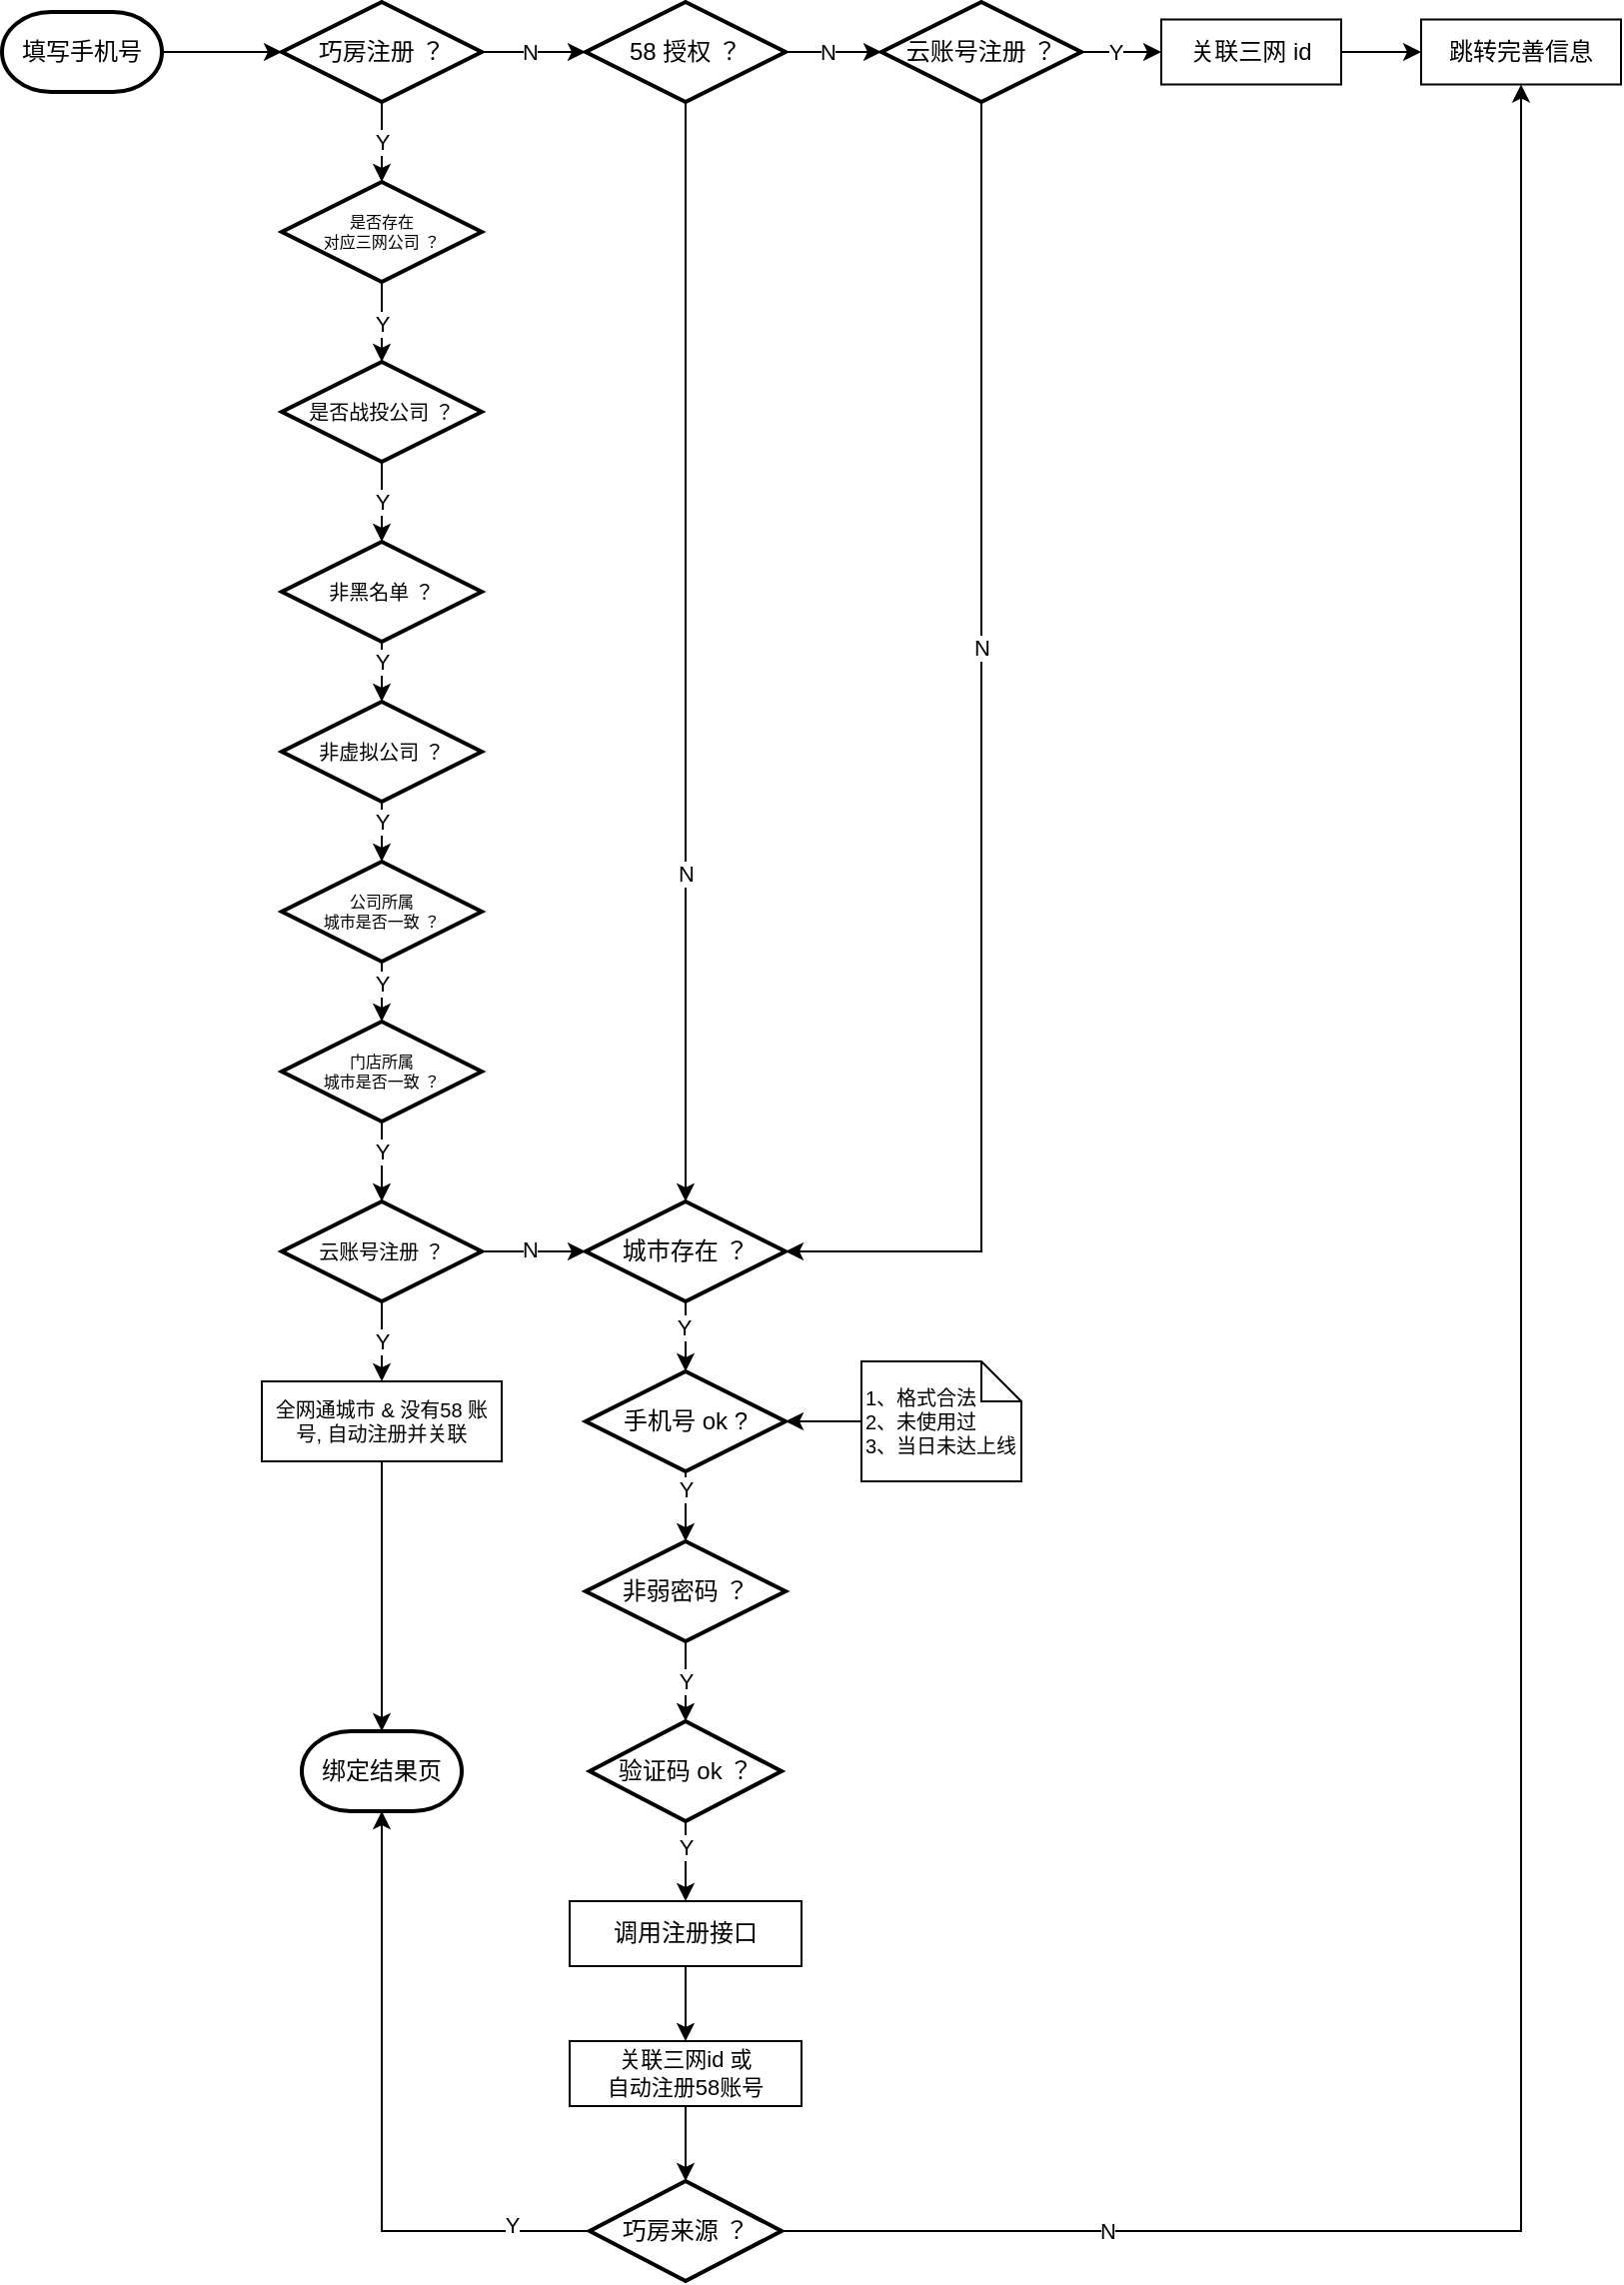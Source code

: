 <mxfile version="21.6.8" type="github">
  <diagram name="第 1 页" id="mxg2_MV8SL3HYpg_Iof4">
    <mxGraphModel dx="867" dy="626" grid="1" gridSize="10" guides="1" tooltips="1" connect="1" arrows="1" fold="1" page="1" pageScale="1" pageWidth="827" pageHeight="1169" math="0" shadow="0">
      <root>
        <mxCell id="0" />
        <mxCell id="1" parent="0" />
        <mxCell id="vc-uLmDQuaaOf_mBzw23-6" style="edgeStyle=orthogonalEdgeStyle;rounded=0;orthogonalLoop=1;jettySize=auto;html=1;entryX=0;entryY=0.5;entryDx=0;entryDy=0;entryPerimeter=0;" edge="1" parent="1" source="vc-uLmDQuaaOf_mBzw23-3" target="vc-uLmDQuaaOf_mBzw23-5">
          <mxGeometry relative="1" as="geometry" />
        </mxCell>
        <mxCell id="vc-uLmDQuaaOf_mBzw23-3" value="填写手机号" style="strokeWidth=2;html=1;shape=mxgraph.flowchart.terminator;whiteSpace=wrap;" vertex="1" parent="1">
          <mxGeometry x="10" y="15" width="80" height="40" as="geometry" />
        </mxCell>
        <mxCell id="vc-uLmDQuaaOf_mBzw23-8" style="edgeStyle=orthogonalEdgeStyle;rounded=0;orthogonalLoop=1;jettySize=auto;html=1;entryX=0;entryY=0.5;entryDx=0;entryDy=0;entryPerimeter=0;" edge="1" parent="1" source="vc-uLmDQuaaOf_mBzw23-5" target="vc-uLmDQuaaOf_mBzw23-7">
          <mxGeometry relative="1" as="geometry" />
        </mxCell>
        <mxCell id="vc-uLmDQuaaOf_mBzw23-78" value="N" style="edgeLabel;html=1;align=center;verticalAlign=middle;resizable=0;points=[];" vertex="1" connectable="0" parent="vc-uLmDQuaaOf_mBzw23-8">
          <mxGeometry x="-0.086" y="3" relative="1" as="geometry">
            <mxPoint y="3" as="offset" />
          </mxGeometry>
        </mxCell>
        <mxCell id="vc-uLmDQuaaOf_mBzw23-10" style="edgeStyle=orthogonalEdgeStyle;rounded=0;orthogonalLoop=1;jettySize=auto;html=1;" edge="1" parent="1" source="vc-uLmDQuaaOf_mBzw23-5" target="vc-uLmDQuaaOf_mBzw23-9">
          <mxGeometry relative="1" as="geometry" />
        </mxCell>
        <mxCell id="vc-uLmDQuaaOf_mBzw23-11" value="Y" style="edgeLabel;html=1;align=center;verticalAlign=middle;resizable=0;points=[];" vertex="1" connectable="0" parent="vc-uLmDQuaaOf_mBzw23-10">
          <mxGeometry x="-0.294" relative="1" as="geometry">
            <mxPoint y="6" as="offset" />
          </mxGeometry>
        </mxCell>
        <mxCell id="vc-uLmDQuaaOf_mBzw23-5" value="巧房注册 ？" style="strokeWidth=2;html=1;shape=mxgraph.flowchart.decision;whiteSpace=wrap;" vertex="1" parent="1">
          <mxGeometry x="150" y="10" width="100" height="50" as="geometry" />
        </mxCell>
        <mxCell id="vc-uLmDQuaaOf_mBzw23-50" style="edgeStyle=orthogonalEdgeStyle;rounded=0;orthogonalLoop=1;jettySize=auto;html=1;entryX=0;entryY=0.5;entryDx=0;entryDy=0;entryPerimeter=0;" edge="1" parent="1" source="vc-uLmDQuaaOf_mBzw23-7" target="vc-uLmDQuaaOf_mBzw23-34">
          <mxGeometry relative="1" as="geometry" />
        </mxCell>
        <mxCell id="vc-uLmDQuaaOf_mBzw23-79" value="N" style="edgeLabel;html=1;align=center;verticalAlign=middle;resizable=0;points=[];" vertex="1" connectable="0" parent="vc-uLmDQuaaOf_mBzw23-50">
          <mxGeometry x="-0.13" relative="1" as="geometry">
            <mxPoint as="offset" />
          </mxGeometry>
        </mxCell>
        <mxCell id="vc-uLmDQuaaOf_mBzw23-53" style="edgeStyle=orthogonalEdgeStyle;rounded=0;orthogonalLoop=1;jettySize=auto;html=1;" edge="1" parent="1" source="vc-uLmDQuaaOf_mBzw23-7" target="vc-uLmDQuaaOf_mBzw23-42">
          <mxGeometry relative="1" as="geometry" />
        </mxCell>
        <mxCell id="vc-uLmDQuaaOf_mBzw23-55" value="N" style="edgeLabel;html=1;align=center;verticalAlign=middle;resizable=0;points=[];" vertex="1" connectable="0" parent="vc-uLmDQuaaOf_mBzw23-53">
          <mxGeometry x="0.402" relative="1" as="geometry">
            <mxPoint as="offset" />
          </mxGeometry>
        </mxCell>
        <mxCell id="vc-uLmDQuaaOf_mBzw23-7" value="58 授权 ？" style="strokeWidth=2;html=1;shape=mxgraph.flowchart.decision;whiteSpace=wrap;" vertex="1" parent="1">
          <mxGeometry x="302" y="10" width="100" height="50" as="geometry" />
        </mxCell>
        <mxCell id="vc-uLmDQuaaOf_mBzw23-13" style="edgeStyle=orthogonalEdgeStyle;rounded=0;orthogonalLoop=1;jettySize=auto;html=1;entryX=0.5;entryY=0;entryDx=0;entryDy=0;entryPerimeter=0;" edge="1" parent="1" source="vc-uLmDQuaaOf_mBzw23-9" target="vc-uLmDQuaaOf_mBzw23-12">
          <mxGeometry relative="1" as="geometry" />
        </mxCell>
        <mxCell id="vc-uLmDQuaaOf_mBzw23-14" value="Y" style="edgeLabel;html=1;align=center;verticalAlign=middle;resizable=0;points=[];" vertex="1" connectable="0" parent="vc-uLmDQuaaOf_mBzw23-13">
          <mxGeometry x="-0.317" y="1" relative="1" as="geometry">
            <mxPoint x="-1" y="7" as="offset" />
          </mxGeometry>
        </mxCell>
        <mxCell id="vc-uLmDQuaaOf_mBzw23-9" value="是否存在&lt;br style=&quot;font-size: 8px;&quot;&gt;对应三网公司 ？" style="strokeWidth=2;html=1;shape=mxgraph.flowchart.decision;whiteSpace=wrap;fontSize=8;" vertex="1" parent="1">
          <mxGeometry x="150" y="100" width="100" height="50" as="geometry" />
        </mxCell>
        <mxCell id="vc-uLmDQuaaOf_mBzw23-16" style="edgeStyle=orthogonalEdgeStyle;rounded=0;orthogonalLoop=1;jettySize=auto;html=1;entryX=0.5;entryY=0;entryDx=0;entryDy=0;entryPerimeter=0;" edge="1" parent="1" source="vc-uLmDQuaaOf_mBzw23-12" target="vc-uLmDQuaaOf_mBzw23-15">
          <mxGeometry relative="1" as="geometry" />
        </mxCell>
        <mxCell id="vc-uLmDQuaaOf_mBzw23-17" value="Y" style="edgeLabel;html=1;align=center;verticalAlign=middle;resizable=0;points=[];" vertex="1" connectable="0" parent="vc-uLmDQuaaOf_mBzw23-16">
          <mxGeometry x="-0.261" y="1" relative="1" as="geometry">
            <mxPoint x="-1" y="5" as="offset" />
          </mxGeometry>
        </mxCell>
        <mxCell id="vc-uLmDQuaaOf_mBzw23-12" value="是否战投公司 ？" style="strokeWidth=2;html=1;shape=mxgraph.flowchart.decision;whiteSpace=wrap;fontSize=10;" vertex="1" parent="1">
          <mxGeometry x="150" y="190" width="100" height="50" as="geometry" />
        </mxCell>
        <mxCell id="vc-uLmDQuaaOf_mBzw23-19" style="edgeStyle=orthogonalEdgeStyle;rounded=0;orthogonalLoop=1;jettySize=auto;html=1;entryX=0.5;entryY=0;entryDx=0;entryDy=0;entryPerimeter=0;" edge="1" parent="1" source="vc-uLmDQuaaOf_mBzw23-15" target="vc-uLmDQuaaOf_mBzw23-18">
          <mxGeometry relative="1" as="geometry" />
        </mxCell>
        <mxCell id="vc-uLmDQuaaOf_mBzw23-20" value="Y" style="edgeLabel;html=1;align=center;verticalAlign=middle;resizable=0;points=[];" vertex="1" connectable="0" parent="vc-uLmDQuaaOf_mBzw23-19">
          <mxGeometry x="-0.15" relative="1" as="geometry">
            <mxPoint y="-9" as="offset" />
          </mxGeometry>
        </mxCell>
        <mxCell id="vc-uLmDQuaaOf_mBzw23-15" value="非黑名单 ？" style="strokeWidth=2;html=1;shape=mxgraph.flowchart.decision;whiteSpace=wrap;fontSize=10;" vertex="1" parent="1">
          <mxGeometry x="150" y="280" width="100" height="50" as="geometry" />
        </mxCell>
        <mxCell id="vc-uLmDQuaaOf_mBzw23-22" style="edgeStyle=orthogonalEdgeStyle;rounded=0;orthogonalLoop=1;jettySize=auto;html=1;" edge="1" parent="1" source="vc-uLmDQuaaOf_mBzw23-18" target="vc-uLmDQuaaOf_mBzw23-21">
          <mxGeometry relative="1" as="geometry" />
        </mxCell>
        <mxCell id="vc-uLmDQuaaOf_mBzw23-23" value="Y" style="edgeLabel;html=1;align=center;verticalAlign=middle;resizable=0;points=[];" vertex="1" connectable="0" parent="vc-uLmDQuaaOf_mBzw23-22">
          <mxGeometry x="-0.15" relative="1" as="geometry">
            <mxPoint y="-9" as="offset" />
          </mxGeometry>
        </mxCell>
        <mxCell id="vc-uLmDQuaaOf_mBzw23-18" value="非虚拟公司 ？" style="strokeWidth=2;html=1;shape=mxgraph.flowchart.decision;whiteSpace=wrap;fontSize=10;" vertex="1" parent="1">
          <mxGeometry x="150" y="360" width="100" height="50" as="geometry" />
        </mxCell>
        <mxCell id="vc-uLmDQuaaOf_mBzw23-25" style="edgeStyle=orthogonalEdgeStyle;rounded=0;orthogonalLoop=1;jettySize=auto;html=1;entryX=0.5;entryY=0;entryDx=0;entryDy=0;entryPerimeter=0;" edge="1" parent="1" source="vc-uLmDQuaaOf_mBzw23-21" target="vc-uLmDQuaaOf_mBzw23-24">
          <mxGeometry relative="1" as="geometry" />
        </mxCell>
        <mxCell id="vc-uLmDQuaaOf_mBzw23-26" value="Y" style="edgeLabel;html=1;align=center;verticalAlign=middle;resizable=0;points=[];" vertex="1" connectable="0" parent="vc-uLmDQuaaOf_mBzw23-25">
          <mxGeometry x="-0.344" y="1" relative="1" as="geometry">
            <mxPoint x="-1" y="-6" as="offset" />
          </mxGeometry>
        </mxCell>
        <mxCell id="vc-uLmDQuaaOf_mBzw23-21" value="公司所属&lt;br style=&quot;font-size: 8px;&quot;&gt;城市是否一致 ？" style="strokeWidth=2;html=1;shape=mxgraph.flowchart.decision;whiteSpace=wrap;fontSize=8;" vertex="1" parent="1">
          <mxGeometry x="150" y="440" width="100" height="50" as="geometry" />
        </mxCell>
        <mxCell id="vc-uLmDQuaaOf_mBzw23-28" style="edgeStyle=orthogonalEdgeStyle;rounded=0;orthogonalLoop=1;jettySize=auto;html=1;" edge="1" parent="1" source="vc-uLmDQuaaOf_mBzw23-24" target="vc-uLmDQuaaOf_mBzw23-27">
          <mxGeometry relative="1" as="geometry" />
        </mxCell>
        <mxCell id="vc-uLmDQuaaOf_mBzw23-29" value="Y" style="edgeLabel;html=1;align=center;verticalAlign=middle;resizable=0;points=[];" vertex="1" connectable="0" parent="vc-uLmDQuaaOf_mBzw23-28">
          <mxGeometry x="-0.344" relative="1" as="geometry">
            <mxPoint y="2" as="offset" />
          </mxGeometry>
        </mxCell>
        <mxCell id="vc-uLmDQuaaOf_mBzw23-24" value="门店所属&lt;br&gt;城市是否一致 ？" style="strokeWidth=2;html=1;shape=mxgraph.flowchart.decision;whiteSpace=wrap;fontSize=8;" vertex="1" parent="1">
          <mxGeometry x="150" y="520" width="100" height="50" as="geometry" />
        </mxCell>
        <mxCell id="vc-uLmDQuaaOf_mBzw23-31" value="Y" style="edgeStyle=orthogonalEdgeStyle;rounded=0;orthogonalLoop=1;jettySize=auto;html=1;entryX=0.5;entryY=0;entryDx=0;entryDy=0;" edge="1" parent="1" source="vc-uLmDQuaaOf_mBzw23-27" target="vc-uLmDQuaaOf_mBzw23-30">
          <mxGeometry relative="1" as="geometry">
            <mxPoint as="offset" />
          </mxGeometry>
        </mxCell>
        <mxCell id="vc-uLmDQuaaOf_mBzw23-43" style="edgeStyle=orthogonalEdgeStyle;rounded=0;orthogonalLoop=1;jettySize=auto;html=1;" edge="1" parent="1" source="vc-uLmDQuaaOf_mBzw23-27" target="vc-uLmDQuaaOf_mBzw23-42">
          <mxGeometry relative="1" as="geometry" />
        </mxCell>
        <mxCell id="vc-uLmDQuaaOf_mBzw23-44" value="N" style="edgeLabel;html=1;align=center;verticalAlign=middle;resizable=0;points=[];" vertex="1" connectable="0" parent="vc-uLmDQuaaOf_mBzw23-43">
          <mxGeometry x="-0.081" y="1" relative="1" as="geometry">
            <mxPoint as="offset" />
          </mxGeometry>
        </mxCell>
        <mxCell id="vc-uLmDQuaaOf_mBzw23-27" value="云账号注册 ？" style="strokeWidth=2;html=1;shape=mxgraph.flowchart.decision;whiteSpace=wrap;fontSize=10;" vertex="1" parent="1">
          <mxGeometry x="150" y="610" width="100" height="50" as="geometry" />
        </mxCell>
        <mxCell id="vc-uLmDQuaaOf_mBzw23-33" style="edgeStyle=orthogonalEdgeStyle;rounded=0;orthogonalLoop=1;jettySize=auto;html=1;entryX=0.5;entryY=0;entryDx=0;entryDy=0;entryPerimeter=0;" edge="1" parent="1" source="vc-uLmDQuaaOf_mBzw23-30" target="vc-uLmDQuaaOf_mBzw23-32">
          <mxGeometry relative="1" as="geometry" />
        </mxCell>
        <mxCell id="vc-uLmDQuaaOf_mBzw23-30" value="全网通城市 &amp;amp; 没有58 账号, 自动注册并关联" style="rounded=0;whiteSpace=wrap;html=1;fontSize=10;" vertex="1" parent="1">
          <mxGeometry x="140" y="700" width="120" height="40" as="geometry" />
        </mxCell>
        <mxCell id="vc-uLmDQuaaOf_mBzw23-32" value="绑定结果页" style="strokeWidth=2;html=1;shape=mxgraph.flowchart.terminator;whiteSpace=wrap;" vertex="1" parent="1">
          <mxGeometry x="160" y="875" width="80" height="40" as="geometry" />
        </mxCell>
        <mxCell id="vc-uLmDQuaaOf_mBzw23-51" style="edgeStyle=orthogonalEdgeStyle;rounded=0;orthogonalLoop=1;jettySize=auto;html=1;entryX=0;entryY=0.5;entryDx=0;entryDy=0;" edge="1" parent="1" source="vc-uLmDQuaaOf_mBzw23-34" target="vc-uLmDQuaaOf_mBzw23-37">
          <mxGeometry relative="1" as="geometry" />
        </mxCell>
        <mxCell id="vc-uLmDQuaaOf_mBzw23-80" value="Y" style="edgeLabel;html=1;align=center;verticalAlign=middle;resizable=0;points=[];" vertex="1" connectable="0" parent="vc-uLmDQuaaOf_mBzw23-51">
          <mxGeometry x="-0.147" relative="1" as="geometry">
            <mxPoint as="offset" />
          </mxGeometry>
        </mxCell>
        <mxCell id="vc-uLmDQuaaOf_mBzw23-54" style="edgeStyle=orthogonalEdgeStyle;rounded=0;orthogonalLoop=1;jettySize=auto;html=1;entryX=1;entryY=0.5;entryDx=0;entryDy=0;entryPerimeter=0;exitX=0.5;exitY=1;exitDx=0;exitDy=0;exitPerimeter=0;" edge="1" parent="1" source="vc-uLmDQuaaOf_mBzw23-34" target="vc-uLmDQuaaOf_mBzw23-42">
          <mxGeometry relative="1" as="geometry">
            <Array as="points">
              <mxPoint x="500" y="635" />
            </Array>
          </mxGeometry>
        </mxCell>
        <mxCell id="vc-uLmDQuaaOf_mBzw23-56" value="N" style="edgeLabel;html=1;align=center;verticalAlign=middle;resizable=0;points=[];" vertex="1" connectable="0" parent="vc-uLmDQuaaOf_mBzw23-54">
          <mxGeometry x="-0.189" relative="1" as="geometry">
            <mxPoint as="offset" />
          </mxGeometry>
        </mxCell>
        <mxCell id="vc-uLmDQuaaOf_mBzw23-34" value="云账号注册 ？" style="strokeWidth=2;html=1;shape=mxgraph.flowchart.decision;whiteSpace=wrap;fontSize=12;" vertex="1" parent="1">
          <mxGeometry x="450" y="10" width="100" height="50" as="geometry" />
        </mxCell>
        <mxCell id="vc-uLmDQuaaOf_mBzw23-52" style="edgeStyle=orthogonalEdgeStyle;rounded=0;orthogonalLoop=1;jettySize=auto;html=1;entryX=0;entryY=0.5;entryDx=0;entryDy=0;" edge="1" parent="1" source="vc-uLmDQuaaOf_mBzw23-37" target="vc-uLmDQuaaOf_mBzw23-39">
          <mxGeometry relative="1" as="geometry" />
        </mxCell>
        <mxCell id="vc-uLmDQuaaOf_mBzw23-37" value="关联三网 id" style="rounded=0;whiteSpace=wrap;html=1;fontSize=12;" vertex="1" parent="1">
          <mxGeometry x="590" y="18.75" width="90" height="32.5" as="geometry" />
        </mxCell>
        <mxCell id="vc-uLmDQuaaOf_mBzw23-39" value="跳转完善信息" style="rounded=0;whiteSpace=wrap;html=1;fontSize=12;" vertex="1" parent="1">
          <mxGeometry x="720" y="18.75" width="100" height="32.5" as="geometry" />
        </mxCell>
        <mxCell id="vc-uLmDQuaaOf_mBzw23-58" style="edgeStyle=orthogonalEdgeStyle;rounded=0;orthogonalLoop=1;jettySize=auto;html=1;entryX=0.5;entryY=0;entryDx=0;entryDy=0;entryPerimeter=0;" edge="1" parent="1" source="vc-uLmDQuaaOf_mBzw23-42" target="vc-uLmDQuaaOf_mBzw23-57">
          <mxGeometry relative="1" as="geometry" />
        </mxCell>
        <mxCell id="vc-uLmDQuaaOf_mBzw23-90" value="Y" style="edgeLabel;html=1;align=center;verticalAlign=middle;resizable=0;points=[];" vertex="1" connectable="0" parent="vc-uLmDQuaaOf_mBzw23-58">
          <mxGeometry x="-0.434" y="-1" relative="1" as="geometry">
            <mxPoint as="offset" />
          </mxGeometry>
        </mxCell>
        <mxCell id="vc-uLmDQuaaOf_mBzw23-42" value="城市存在 ？" style="strokeWidth=2;html=1;shape=mxgraph.flowchart.decision;whiteSpace=wrap;fontSize=12;" vertex="1" parent="1">
          <mxGeometry x="302" y="610" width="100" height="50" as="geometry" />
        </mxCell>
        <mxCell id="vc-uLmDQuaaOf_mBzw23-71" value="Y" style="edgeStyle=orthogonalEdgeStyle;rounded=0;orthogonalLoop=1;jettySize=auto;html=1;" edge="1" parent="1" source="vc-uLmDQuaaOf_mBzw23-57" target="vc-uLmDQuaaOf_mBzw23-70">
          <mxGeometry x="-0.6" relative="1" as="geometry">
            <mxPoint as="offset" />
          </mxGeometry>
        </mxCell>
        <mxCell id="vc-uLmDQuaaOf_mBzw23-57" value="手机号 ok ?" style="strokeWidth=2;html=1;shape=mxgraph.flowchart.decision;whiteSpace=wrap;fontSize=12;" vertex="1" parent="1">
          <mxGeometry x="302" y="695" width="100" height="50" as="geometry" />
        </mxCell>
        <mxCell id="vc-uLmDQuaaOf_mBzw23-69" style="edgeStyle=orthogonalEdgeStyle;rounded=0;orthogonalLoop=1;jettySize=auto;html=1;entryX=1;entryY=0.5;entryDx=0;entryDy=0;entryPerimeter=0;" edge="1" parent="1" source="vc-uLmDQuaaOf_mBzw23-68" target="vc-uLmDQuaaOf_mBzw23-57">
          <mxGeometry relative="1" as="geometry" />
        </mxCell>
        <mxCell id="vc-uLmDQuaaOf_mBzw23-68" value="1、格式合法&lt;br style=&quot;border-color: var(--border-color); font-size: 10px;&quot;&gt;&lt;span style=&quot;font-size: 10px;&quot;&gt;2、未使用过&lt;/span&gt;&lt;br style=&quot;border-color: var(--border-color); font-size: 10px;&quot;&gt;&lt;span style=&quot;font-size: 10px;&quot;&gt;3、当日未达上线&lt;/span&gt;" style="shape=note;size=20;whiteSpace=wrap;html=1;fontSize=10;align=left;" vertex="1" parent="1">
          <mxGeometry x="440" y="690" width="80" height="60" as="geometry" />
        </mxCell>
        <mxCell id="vc-uLmDQuaaOf_mBzw23-73" style="edgeStyle=orthogonalEdgeStyle;rounded=0;orthogonalLoop=1;jettySize=auto;html=1;entryX=0.5;entryY=0;entryDx=0;entryDy=0;entryPerimeter=0;" edge="1" parent="1" source="vc-uLmDQuaaOf_mBzw23-70" target="vc-uLmDQuaaOf_mBzw23-72">
          <mxGeometry relative="1" as="geometry" />
        </mxCell>
        <mxCell id="vc-uLmDQuaaOf_mBzw23-74" value="Y" style="edgeLabel;html=1;align=center;verticalAlign=middle;resizable=0;points=[];" vertex="1" connectable="0" parent="vc-uLmDQuaaOf_mBzw23-73">
          <mxGeometry x="-0.317" relative="1" as="geometry">
            <mxPoint y="6" as="offset" />
          </mxGeometry>
        </mxCell>
        <mxCell id="vc-uLmDQuaaOf_mBzw23-70" value="非弱密码 ？" style="strokeWidth=2;html=1;shape=mxgraph.flowchart.decision;whiteSpace=wrap;fontSize=12;" vertex="1" parent="1">
          <mxGeometry x="302" y="780" width="100" height="50" as="geometry" />
        </mxCell>
        <mxCell id="vc-uLmDQuaaOf_mBzw23-76" style="edgeStyle=orthogonalEdgeStyle;rounded=0;orthogonalLoop=1;jettySize=auto;html=1;entryX=0.5;entryY=0;entryDx=0;entryDy=0;" edge="1" parent="1" source="vc-uLmDQuaaOf_mBzw23-72" target="vc-uLmDQuaaOf_mBzw23-75">
          <mxGeometry relative="1" as="geometry" />
        </mxCell>
        <mxCell id="vc-uLmDQuaaOf_mBzw23-77" value="Y" style="edgeLabel;html=1;align=center;verticalAlign=middle;resizable=0;points=[];" vertex="1" connectable="0" parent="vc-uLmDQuaaOf_mBzw23-76">
          <mxGeometry x="-0.383" relative="1" as="geometry">
            <mxPoint as="offset" />
          </mxGeometry>
        </mxCell>
        <mxCell id="vc-uLmDQuaaOf_mBzw23-72" value="验证码 ok ？" style="strokeWidth=2;html=1;shape=mxgraph.flowchart.decision;whiteSpace=wrap;fontSize=12;" vertex="1" parent="1">
          <mxGeometry x="304" y="870" width="96" height="50" as="geometry" />
        </mxCell>
        <mxCell id="vc-uLmDQuaaOf_mBzw23-82" style="edgeStyle=orthogonalEdgeStyle;rounded=0;orthogonalLoop=1;jettySize=auto;html=1;entryX=0.5;entryY=0;entryDx=0;entryDy=0;" edge="1" parent="1" source="vc-uLmDQuaaOf_mBzw23-75" target="vc-uLmDQuaaOf_mBzw23-81">
          <mxGeometry relative="1" as="geometry" />
        </mxCell>
        <mxCell id="vc-uLmDQuaaOf_mBzw23-75" value="调用注册接口" style="rounded=0;whiteSpace=wrap;html=1;fontSize=12;" vertex="1" parent="1">
          <mxGeometry x="294" y="960" width="116" height="32.5" as="geometry" />
        </mxCell>
        <mxCell id="vc-uLmDQuaaOf_mBzw23-84" style="edgeStyle=orthogonalEdgeStyle;rounded=0;orthogonalLoop=1;jettySize=auto;html=1;entryX=0.5;entryY=0;entryDx=0;entryDy=0;entryPerimeter=0;" edge="1" parent="1" source="vc-uLmDQuaaOf_mBzw23-81" target="vc-uLmDQuaaOf_mBzw23-83">
          <mxGeometry relative="1" as="geometry" />
        </mxCell>
        <mxCell id="vc-uLmDQuaaOf_mBzw23-81" value="关联三网id 或 &lt;br style=&quot;font-size: 11px;&quot;&gt;自动注册58账号" style="rounded=0;whiteSpace=wrap;html=1;fontSize=11;" vertex="1" parent="1">
          <mxGeometry x="294" y="1030" width="116" height="32.5" as="geometry" />
        </mxCell>
        <mxCell id="vc-uLmDQuaaOf_mBzw23-85" style="edgeStyle=orthogonalEdgeStyle;rounded=0;orthogonalLoop=1;jettySize=auto;html=1;entryX=0.5;entryY=1;entryDx=0;entryDy=0;entryPerimeter=0;" edge="1" parent="1" source="vc-uLmDQuaaOf_mBzw23-83" target="vc-uLmDQuaaOf_mBzw23-32">
          <mxGeometry relative="1" as="geometry" />
        </mxCell>
        <mxCell id="vc-uLmDQuaaOf_mBzw23-86" value="Y" style="edgeLabel;html=1;align=center;verticalAlign=middle;resizable=0;points=[];" vertex="1" connectable="0" parent="vc-uLmDQuaaOf_mBzw23-85">
          <mxGeometry x="-0.75" y="-3" relative="1" as="geometry">
            <mxPoint as="offset" />
          </mxGeometry>
        </mxCell>
        <mxCell id="vc-uLmDQuaaOf_mBzw23-87" style="edgeStyle=orthogonalEdgeStyle;rounded=0;orthogonalLoop=1;jettySize=auto;html=1;" edge="1" parent="1" source="vc-uLmDQuaaOf_mBzw23-83" target="vc-uLmDQuaaOf_mBzw23-39">
          <mxGeometry relative="1" as="geometry" />
        </mxCell>
        <mxCell id="vc-uLmDQuaaOf_mBzw23-88" value="N" style="edgeLabel;html=1;align=center;verticalAlign=middle;resizable=0;points=[];" vertex="1" connectable="0" parent="vc-uLmDQuaaOf_mBzw23-87">
          <mxGeometry x="-0.774" relative="1" as="geometry">
            <mxPoint as="offset" />
          </mxGeometry>
        </mxCell>
        <mxCell id="vc-uLmDQuaaOf_mBzw23-83" value="巧房来源 ？" style="strokeWidth=2;html=1;shape=mxgraph.flowchart.decision;whiteSpace=wrap;fontSize=12;" vertex="1" parent="1">
          <mxGeometry x="304" y="1100" width="96" height="50" as="geometry" />
        </mxCell>
      </root>
    </mxGraphModel>
  </diagram>
</mxfile>
